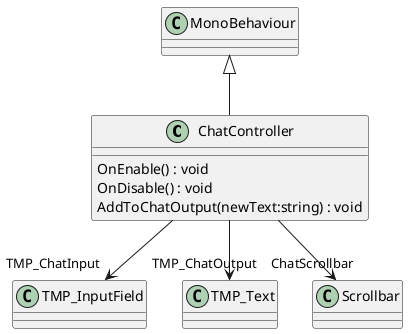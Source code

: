 @startuml
class ChatController {
    OnEnable() : void
    OnDisable() : void
    AddToChatOutput(newText:string) : void
}
MonoBehaviour <|-- ChatController
ChatController --> "TMP_ChatInput" TMP_InputField
ChatController --> "TMP_ChatOutput" TMP_Text
ChatController --> "ChatScrollbar" Scrollbar
@enduml
